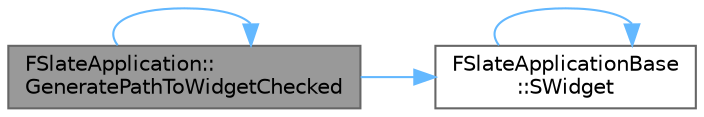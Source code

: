 digraph "FSlateApplication::GeneratePathToWidgetChecked"
{
 // INTERACTIVE_SVG=YES
 // LATEX_PDF_SIZE
  bgcolor="transparent";
  edge [fontname=Helvetica,fontsize=10,labelfontname=Helvetica,labelfontsize=10];
  node [fontname=Helvetica,fontsize=10,shape=box,height=0.2,width=0.4];
  rankdir="LR";
  Node1 [id="Node000001",label="FSlateApplication::\lGeneratePathToWidgetChecked",height=0.2,width=0.4,color="gray40", fillcolor="grey60", style="filled", fontcolor="black",tooltip=" "];
  Node1 -> Node1 [id="edge1_Node000001_Node000001",color="steelblue1",style="solid",tooltip=" "];
  Node1 -> Node2 [id="edge2_Node000001_Node000002",color="steelblue1",style="solid",tooltip=" "];
  Node2 [id="Node000002",label="FSlateApplicationBase\l::SWidget",height=0.2,width=0.4,color="grey40", fillcolor="white", style="filled",URL="$d6/d31/classFSlateApplicationBase.html#a215ad5e313262959842e914886778b6d",tooltip=" "];
  Node2 -> Node2 [id="edge3_Node000002_Node000002",color="steelblue1",style="solid",tooltip=" "];
}
